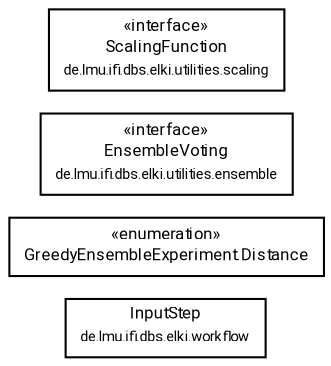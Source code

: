 #!/usr/local/bin/dot
#
# Class diagram 
# Generated by UMLGraph version R5_7_2-60-g0e99a6 (http://www.spinellis.gr/umlgraph/)
#

digraph G {
	graph [fontnames="svg"]
	edge [fontname="Roboto",fontsize=7,labelfontname="Roboto",labelfontsize=7,color="black"];
	node [fontname="Roboto",fontcolor="black",fontsize=8,shape=plaintext,margin=0,width=0,height=0];
	nodesep=0.15;
	ranksep=0.25;
	rankdir=LR;
	// de.lmu.ifi.dbs.elki.workflow.InputStep
	c4801658 [label=<<table title="de.lmu.ifi.dbs.elki.workflow.InputStep" border="0" cellborder="1" cellspacing="0" cellpadding="2" href="../../workflow/InputStep.html" target="_parent">
		<tr><td><table border="0" cellspacing="0" cellpadding="1">
		<tr><td align="center" balign="center"> <font face="Roboto">InputStep</font> </td></tr>
		<tr><td align="center" balign="center"> <font face="Roboto" point-size="7.0">de.lmu.ifi.dbs.elki.workflow</font> </td></tr>
		</table></td></tr>
		</table>>, URL="../../workflow/InputStep.html"];
	// de.lmu.ifi.dbs.elki.application.greedyensemble.GreedyEnsembleExperiment.Distance
	c4801732 [label=<<table title="de.lmu.ifi.dbs.elki.application.greedyensemble.GreedyEnsembleExperiment.Distance" border="0" cellborder="1" cellspacing="0" cellpadding="2" href="GreedyEnsembleExperiment.Distance.html" target="_parent">
		<tr><td><table border="0" cellspacing="0" cellpadding="1">
		<tr><td align="center" balign="center"> &#171;enumeration&#187; </td></tr>
		<tr><td align="center" balign="center"> <font face="Roboto">GreedyEnsembleExperiment.Distance</font> </td></tr>
		</table></td></tr>
		</table>>, URL="GreedyEnsembleExperiment.Distance.html"];
	// de.lmu.ifi.dbs.elki.utilities.ensemble.EnsembleVoting
	c4802637 [label=<<table title="de.lmu.ifi.dbs.elki.utilities.ensemble.EnsembleVoting" border="0" cellborder="1" cellspacing="0" cellpadding="2" href="../../utilities/ensemble/EnsembleVoting.html" target="_parent">
		<tr><td><table border="0" cellspacing="0" cellpadding="1">
		<tr><td align="center" balign="center"> &#171;interface&#187; </td></tr>
		<tr><td align="center" balign="center"> <font face="Roboto">EnsembleVoting</font> </td></tr>
		<tr><td align="center" balign="center"> <font face="Roboto" point-size="7.0">de.lmu.ifi.dbs.elki.utilities.ensemble</font> </td></tr>
		</table></td></tr>
		</table>>, URL="../../utilities/ensemble/EnsembleVoting.html"];
	// de.lmu.ifi.dbs.elki.utilities.scaling.ScalingFunction
	c4802646 [label=<<table title="de.lmu.ifi.dbs.elki.utilities.scaling.ScalingFunction" border="0" cellborder="1" cellspacing="0" cellpadding="2" href="../../utilities/scaling/ScalingFunction.html" target="_parent">
		<tr><td><table border="0" cellspacing="0" cellpadding="1">
		<tr><td align="center" balign="center"> &#171;interface&#187; </td></tr>
		<tr><td align="center" balign="center"> <font face="Roboto">ScalingFunction</font> </td></tr>
		<tr><td align="center" balign="center"> <font face="Roboto" point-size="7.0">de.lmu.ifi.dbs.elki.utilities.scaling</font> </td></tr>
		</table></td></tr>
		</table>>, URL="../../utilities/scaling/ScalingFunction.html"];
}

